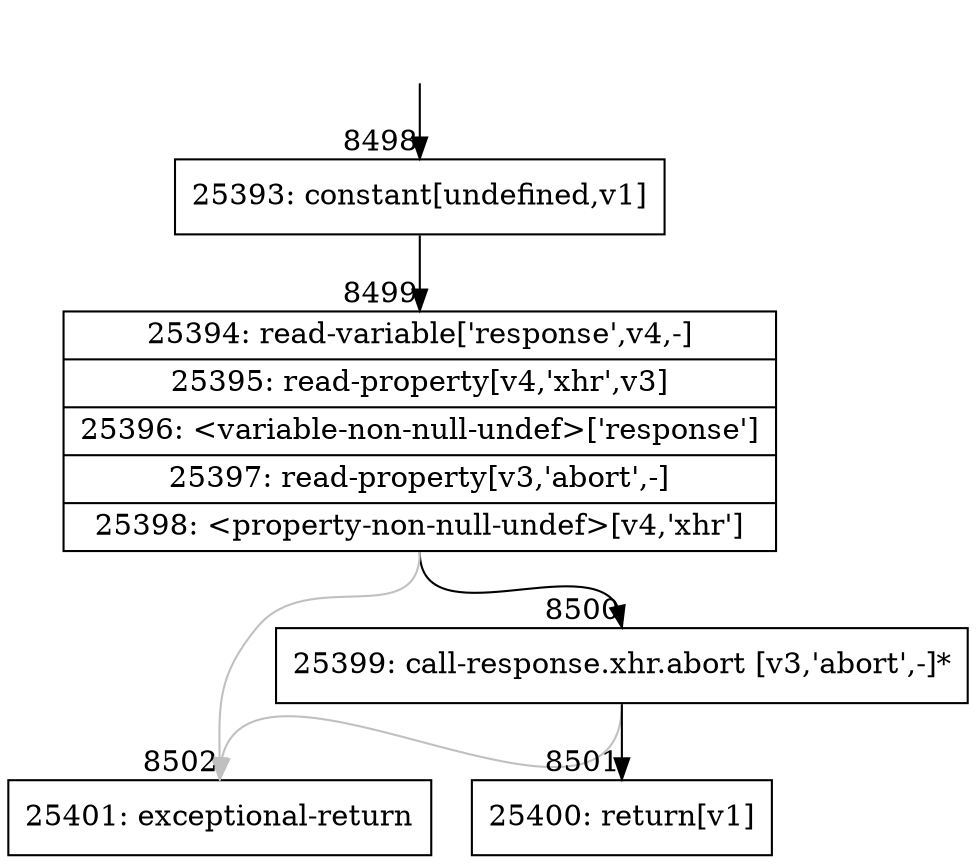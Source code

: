 digraph {
rankdir="TD"
BB_entry572[shape=none,label=""];
BB_entry572 -> BB8498 [tailport=s, headport=n, headlabel="    8498"]
BB8498 [shape=record label="{25393: constant[undefined,v1]}" ] 
BB8498 -> BB8499 [tailport=s, headport=n, headlabel="      8499"]
BB8499 [shape=record label="{25394: read-variable['response',v4,-]|25395: read-property[v4,'xhr',v3]|25396: \<variable-non-null-undef\>['response']|25397: read-property[v3,'abort',-]|25398: \<property-non-null-undef\>[v4,'xhr']}" ] 
BB8499 -> BB8500 [tailport=s, headport=n, headlabel="      8500"]
BB8499 -> BB8502 [tailport=s, headport=n, color=gray, headlabel="      8502"]
BB8500 [shape=record label="{25399: call-response.xhr.abort [v3,'abort',-]*}" ] 
BB8500 -> BB8501 [tailport=s, headport=n, headlabel="      8501"]
BB8500 -> BB8502 [tailport=s, headport=n, color=gray]
BB8501 [shape=record label="{25400: return[v1]}" ] 
BB8502 [shape=record label="{25401: exceptional-return}" ] 
//#$~ 11915
}
